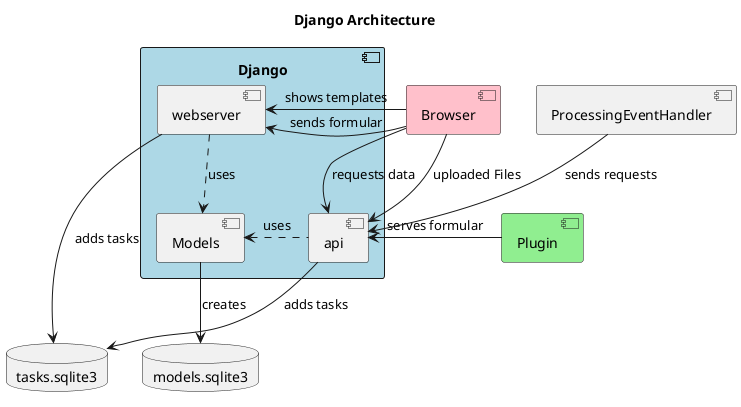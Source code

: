 @startuml

title "Django Architecture"
component Browser #pink
component Plugin #lightgreen
component ProcessingEventHandler
database models.sqlite3
database tasks.sqlite3
component Django #lightblue {
    component api
    component webserver
    component Models
    api -left.> Models: uses
    webserver -down.> Models: uses
}

Models --> models.sqlite3: creates
api --> tasks.sqlite3: adds tasks
webserver --> tasks.sqlite3: adds tasks
Plugin -> api: serves formular

ProcessingEventHandler --> api: sends requests
Browser -right-> api: requests data
Browser -right-> api: uploaded Files
Browser -right-> webserver: shows templates
Browser -right-> webserver: sends formular

@enduml